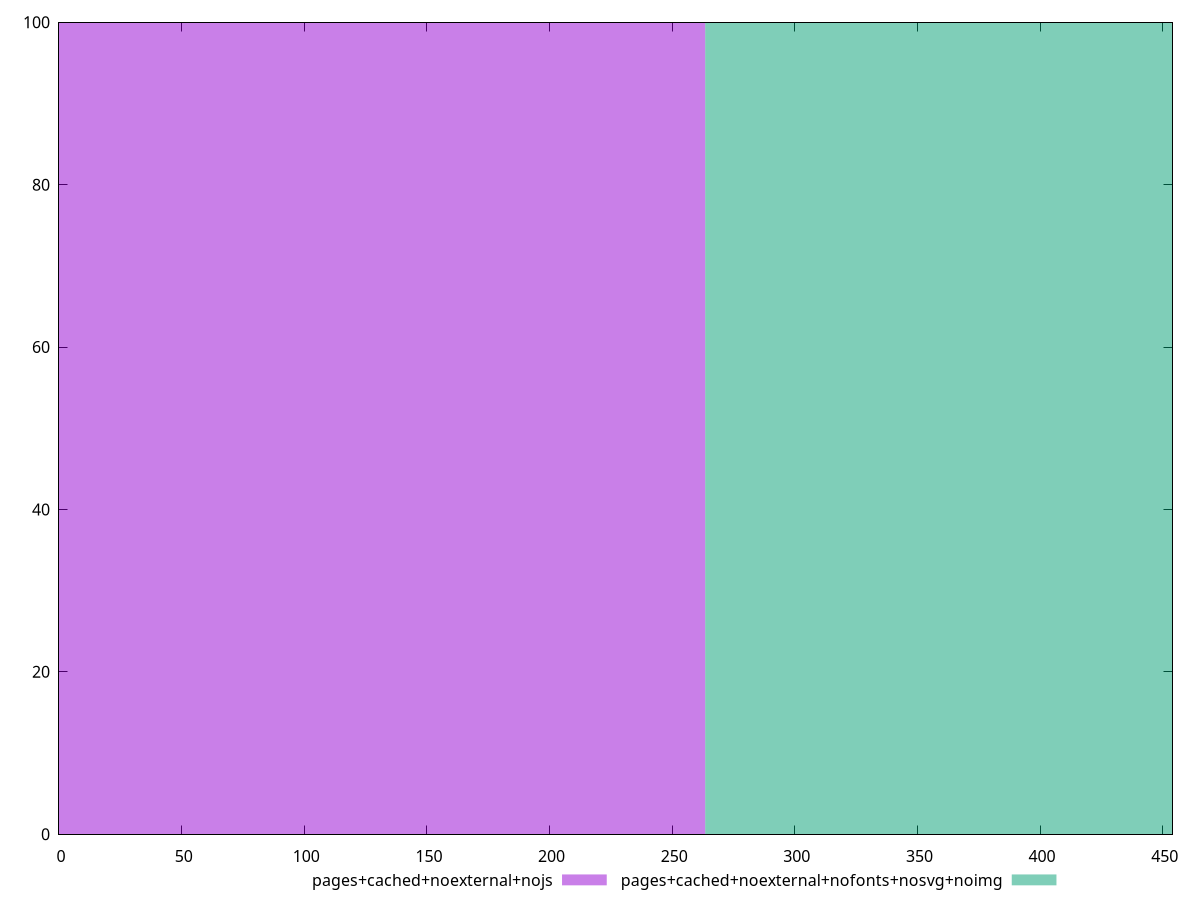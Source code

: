 reset

$pagesCachedNoexternalNojs <<EOF
0 100
EOF

$pagesCachedNoexternalNofontsNosvgNoimg <<EOF
526.9828102933178 100
EOF

set key outside below
set boxwidth 526.9828102933178
set xrange [0:454]
set yrange [0:100]
set style fill transparent solid 0.5 noborder
set terminal svg size 640, 500 enhanced background rgb 'white'
set output "report_00007_2020-12-11T15:55:29.892Z/uses-rel-preload/comparison/histogram/10_vs_11.svg"

plot $pagesCachedNoexternalNojs title "pages+cached+noexternal+nojs" with boxes, \
     $pagesCachedNoexternalNofontsNosvgNoimg title "pages+cached+noexternal+nofonts+nosvg+noimg" with boxes

reset
